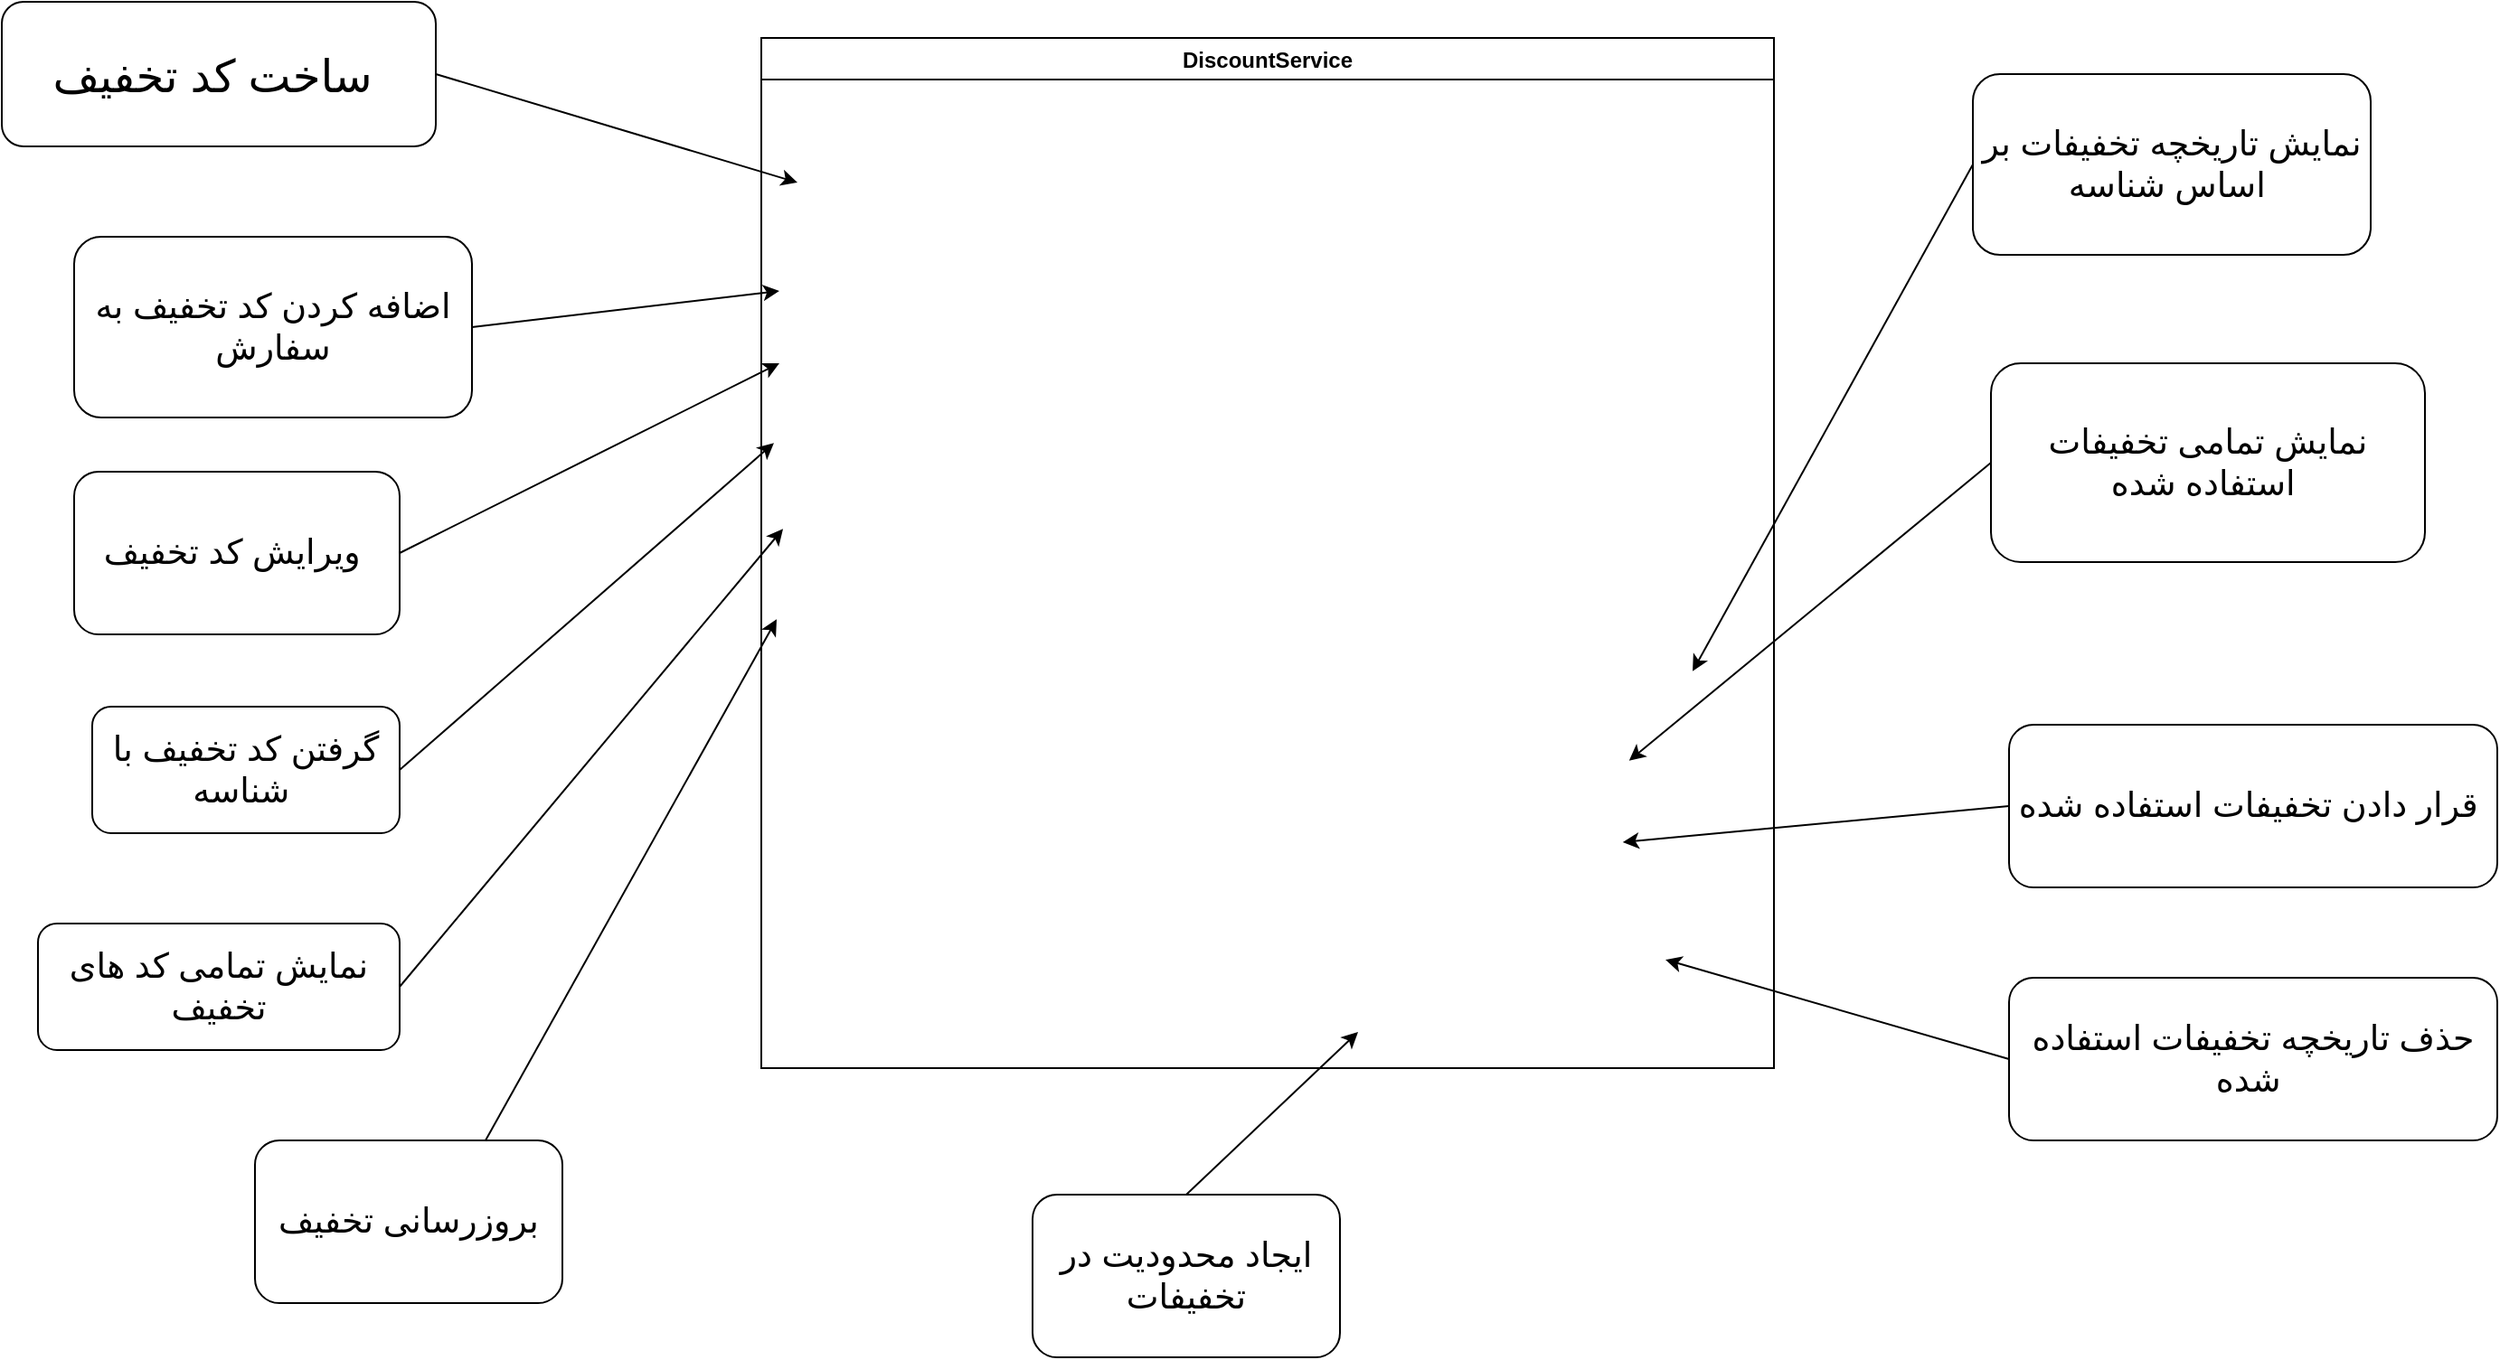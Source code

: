 <mxfile>
    <diagram id="tgnX6njgTuQziLs_TpqI" name="Page-1">
        <mxGraphModel dx="2011" dy="1620" grid="1" gridSize="10" guides="1" tooltips="1" connect="1" arrows="1" fold="1" page="1" pageScale="1" pageWidth="1654" pageHeight="1169" math="0" shadow="0">
            <root>
                <mxCell id="0"/>
                <mxCell id="1" parent="0"/>
                <mxCell id="2" value="DiscountService" style="swimlane;" parent="1" vertex="1">
                    <mxGeometry x="530" y="250" width="560" height="570" as="geometry"/>
                </mxCell>
                <mxCell id="3" value="&lt;table border=&quot;0&quot; cellpadding=&quot;0&quot; cellspacing=&quot;0&quot; dir=&quot;RTL&quot; width=&quot;229&quot; style=&quot;border-collapse: collapse ; width: 172pt ; font-size: 36px&quot;&gt; &lt;colgroup&gt;&lt;col width=&quot;229&quot; style=&quot;width: 172pt&quot;&gt;&lt;/colgroup&gt; &lt;tbody&gt;&lt;tr style=&quot;height: 13.2pt&quot;&gt;  &lt;td height=&quot;18&quot; class=&quot;xl65&quot; dir=&quot;LTR&quot; align=&quot;left&quot; width=&quot;229&quot; style=&quot;height: 13.2pt ; width: 172pt&quot;&gt;&lt;font style=&quot;font-size: 36px&quot;&gt;&lt;font color=&quot;#ffffff&quot; style=&quot;font-size: 36px&quot;&gt;CreateDiscount&lt;/font&gt;&lt;br&gt;&lt;/font&gt;&lt;/td&gt; &lt;/tr&gt; &lt;tr style=&quot;height: 13.2pt&quot;&gt;  &lt;td height=&quot;18&quot; class=&quot;xl65&quot; dir=&quot;LTR&quot; align=&quot;left&quot; style=&quot;height: 13.2pt&quot;&gt;&lt;font color=&quot;#ffffff&quot; style=&quot;font-size: 36px&quot;&gt;CanApplyDiscountToOrder&lt;/font&gt;&lt;/td&gt;&lt;/tr&gt;&lt;tr style=&quot;height: 13.2pt&quot;&gt;&lt;td height=&quot;18&quot; class=&quot;xl65&quot; dir=&quot;LTR&quot; align=&quot;left&quot; style=&quot;height: 13.2pt&quot;&gt;&lt;font style=&quot;font-size: 36px&quot; color=&quot;#ffffff&quot;&gt;EditDiscount&lt;/font&gt;&lt;/td&gt; &lt;/tr&gt; &lt;tr style=&quot;height: 13.2pt&quot;&gt;  &lt;td height=&quot;18&quot; class=&quot;xl65&quot; dir=&quot;LTR&quot; align=&quot;left&quot; style=&quot;height: 13.2pt&quot;&gt;&lt;font color=&quot;#ffffff&quot; style=&quot;font-size: 36px&quot;&gt;GetDiscountById&lt;/font&gt;&lt;/td&gt;&lt;/tr&gt;&lt;tr style=&quot;height: 13.2pt&quot;&gt;&lt;td height=&quot;18&quot; class=&quot;xl65&quot; dir=&quot;LTR&quot; align=&quot;left&quot; style=&quot;height: 13.2pt&quot;&gt;&lt;font color=&quot;#ffffff&quot; style=&quot;font-size: 36px&quot;&gt;GetAllDiscounts&lt;/font&gt;&lt;/td&gt;&lt;/tr&gt;&lt;tr style=&quot;height: 13.2pt&quot;&gt;&lt;td height=&quot;18&quot; class=&quot;xl65&quot; dir=&quot;LTR&quot; align=&quot;left&quot; style=&quot;height: 13.2pt&quot;&gt;&lt;font style=&quot;font-size: 36px&quot; color=&quot;#ffffff&quot;&gt;UpdateDiscount&lt;/font&gt;&lt;/td&gt; &lt;/tr&gt; &lt;tr style=&quot;height: 13.2pt&quot;&gt;  &lt;td height=&quot;18&quot; class=&quot;xl65&quot; dir=&quot;LTR&quot; align=&quot;left&quot; style=&quot;height: 13.2pt&quot;&gt;&lt;font style=&quot;font-size: 36px&quot;&gt;&lt;font color=&quot;#ffffff&quot; style=&quot;font-size: 36px&quot;&gt;GetDiscountUsageHistoryById&lt;/font&gt;&lt;br&gt;&lt;/font&gt;&lt;/td&gt; &lt;/tr&gt; &lt;tr style=&quot;height: 13.2pt&quot;&gt;  &lt;td height=&quot;18&quot; class=&quot;xl65&quot; dir=&quot;LTR&quot; align=&quot;left&quot; style=&quot;height: 13.2pt&quot;&gt;&lt;font style=&quot;font-size: 36px&quot;&gt;&lt;font color=&quot;#ffffff&quot; style=&quot;font-size: 36px&quot;&gt;GetAllDiscountUsageHistory&lt;/font&gt;&lt;br&gt;&lt;/font&gt;&lt;/td&gt; &lt;/tr&gt; &lt;tr style=&quot;height: 13.2pt&quot;&gt;  &lt;td height=&quot;18&quot; class=&quot;xl65&quot; dir=&quot;LTR&quot; align=&quot;left&quot; style=&quot;height: 13.2pt&quot;&gt;&lt;font style=&quot;font-size: 36px&quot;&gt;&lt;font color=&quot;#ffffff&quot; style=&quot;font-size: 36px&quot;&gt;InsertDiscountUsageHistory&lt;/font&gt;&lt;br&gt;&lt;/font&gt;&lt;/td&gt; &lt;/tr&gt; &lt;tr style=&quot;height: 13.2pt&quot;&gt;  &lt;td height=&quot;18&quot; class=&quot;xl65&quot; dir=&quot;LTR&quot; align=&quot;left&quot; style=&quot;height: 13.2pt&quot;&gt;&lt;font style=&quot;font-size: 36px&quot;&gt;&lt;font color=&quot;#ffffff&quot; style=&quot;font-size: 36px&quot;&gt;DeleteDiscountUsageHistory&lt;/font&gt;&lt;br&gt;&lt;/font&gt;&lt;/td&gt; &lt;/tr&gt; &lt;tr style=&quot;height: 13.2pt&quot;&gt;  &lt;td height=&quot;18&quot; class=&quot;xl65&quot; dir=&quot;LTR&quot; align=&quot;left&quot; style=&quot;height: 13.2pt&quot;&gt;&lt;font style=&quot;font-size: 36px&quot;&gt;&lt;font color=&quot;#ffffff&quot; style=&quot;font-size: 36px&quot;&gt;SetdiscountLimitation&lt;/font&gt;&lt;br&gt;&lt;/font&gt;&lt;/td&gt; &lt;/tr&gt; &lt;tr style=&quot;height: 13.2pt&quot;&gt;  &lt;td height=&quot;18&quot; class=&quot;xl65&quot; dir=&quot;LTR&quot; align=&quot;left&quot; style=&quot;height: 13.2pt&quot;&gt;&lt;font style=&quot;font-size: 36px&quot;&gt;&lt;br&gt;&lt;/font&gt;&lt;/td&gt;&lt;/tr&gt;&lt;/tbody&gt;&lt;/table&gt;" style="text;html=1;align=center;verticalAlign=middle;resizable=0;points=[];autosize=1;strokeColor=none;fillColor=none;perimeterSpacing=1;" parent="2" vertex="1">
                    <mxGeometry x="10" y="220" width="500" height="220" as="geometry"/>
                </mxCell>
                <mxCell id="16" style="edgeStyle=none;html=1;exitX=1;exitY=0.5;exitDx=0;exitDy=0;fontSize=25;" parent="1" source="8" edge="1">
                    <mxGeometry relative="1" as="geometry">
                        <mxPoint x="550" y="330" as="targetPoint"/>
                    </mxGeometry>
                </mxCell>
                <mxCell id="8" value="&lt;font style=&quot;font-size: 25px&quot;&gt;ساخت کد تخفیف&amp;nbsp;&lt;/font&gt;" style="rounded=1;whiteSpace=wrap;html=1;" parent="1" vertex="1">
                    <mxGeometry x="110" y="230" width="240" height="80" as="geometry"/>
                </mxCell>
                <mxCell id="28" style="edgeStyle=none;html=1;exitX=0;exitY=0.5;exitDx=0;exitDy=0;entryX=0.931;entryY=1.018;entryDx=0;entryDy=0;entryPerimeter=0;fontSize=25;" parent="1" source="9" target="3" edge="1">
                    <mxGeometry relative="1" as="geometry"/>
                </mxCell>
                <mxCell id="9" value="&lt;font style=&quot;font-size: 19px&quot;&gt;قرار دادن تخفیفات استفاده شده&amp;nbsp;&lt;/font&gt;" style="rounded=1;whiteSpace=wrap;html=1;" parent="1" vertex="1">
                    <mxGeometry x="1220" y="630" width="270" height="90" as="geometry"/>
                </mxCell>
                <mxCell id="27" style="edgeStyle=none;html=1;exitX=0;exitY=0.5;exitDx=0;exitDy=0;entryX=0.938;entryY=0.815;entryDx=0;entryDy=0;entryPerimeter=0;fontSize=25;" parent="1" source="10" target="3" edge="1">
                    <mxGeometry relative="1" as="geometry"/>
                </mxCell>
                <mxCell id="10" value="&lt;font style=&quot;font-size: 19px&quot;&gt;نمایش تمامی تخفیفات استفاده شده&amp;nbsp;&lt;/font&gt;" style="rounded=1;whiteSpace=wrap;html=1;" parent="1" vertex="1">
                    <mxGeometry x="1210" y="430" width="240" height="110" as="geometry"/>
                </mxCell>
                <mxCell id="26" style="edgeStyle=none;html=1;exitX=0;exitY=0.5;exitDx=0;exitDy=0;entryX=1.008;entryY=0.592;entryDx=0;entryDy=0;entryPerimeter=0;fontSize=25;" parent="1" source="11" target="3" edge="1">
                    <mxGeometry relative="1" as="geometry"/>
                </mxCell>
                <mxCell id="11" value="&lt;span style=&quot;font-size: 19px&quot;&gt;نمایش تاریخچه تخفیفات بر اساس شناسه&amp;nbsp;&lt;/span&gt;" style="rounded=1;whiteSpace=wrap;html=1;" parent="1" vertex="1">
                    <mxGeometry x="1200" y="270" width="220" height="100" as="geometry"/>
                </mxCell>
                <mxCell id="17" style="edgeStyle=none;html=1;exitX=1;exitY=0.5;exitDx=0;exitDy=0;fontSize=25;" parent="1" source="12" edge="1">
                    <mxGeometry relative="1" as="geometry">
                        <mxPoint x="540" y="390" as="targetPoint"/>
                    </mxGeometry>
                </mxCell>
                <mxCell id="12" value="&lt;font style=&quot;font-size: 19px&quot;&gt;اضافه کردن کد تخفیف به سفارش&lt;/font&gt;" style="rounded=1;whiteSpace=wrap;html=1;" parent="1" vertex="1">
                    <mxGeometry x="150" y="360" width="220" height="100" as="geometry"/>
                </mxCell>
                <mxCell id="20" style="edgeStyle=none;html=1;exitX=1;exitY=0.5;exitDx=0;exitDy=0;fontSize=25;" parent="1" source="13" edge="1">
                    <mxGeometry relative="1" as="geometry">
                        <mxPoint x="540" y="430" as="targetPoint"/>
                    </mxGeometry>
                </mxCell>
                <mxCell id="13" value="&lt;font style=&quot;font-size: 19px&quot;&gt;ویرایش کد تخفیف&amp;nbsp;&lt;/font&gt;" style="rounded=1;whiteSpace=wrap;html=1;" parent="1" vertex="1">
                    <mxGeometry x="150" y="490" width="180" height="90" as="geometry"/>
                </mxCell>
                <mxCell id="21" style="edgeStyle=none;html=1;exitX=1;exitY=0.5;exitDx=0;exitDy=0;entryX=-0.004;entryY=0.023;entryDx=0;entryDy=0;entryPerimeter=0;fontSize=25;" parent="1" source="14" target="3" edge="1">
                    <mxGeometry relative="1" as="geometry"/>
                </mxCell>
                <mxCell id="14" value="&lt;font style=&quot;font-size: 19px&quot;&gt;گرفتن کد تخفیف با شناسه&amp;nbsp;&lt;/font&gt;" style="rounded=1;whiteSpace=wrap;html=1;" parent="1" vertex="1">
                    <mxGeometry x="160" y="620" width="170" height="70" as="geometry"/>
                </mxCell>
                <mxCell id="23" style="edgeStyle=none;html=1;exitX=1;exitY=0.5;exitDx=0;exitDy=0;entryX=0.006;entryY=0.237;entryDx=0;entryDy=0;entryPerimeter=0;fontSize=25;" parent="1" source="22" target="3" edge="1">
                    <mxGeometry relative="1" as="geometry"/>
                </mxCell>
                <mxCell id="22" value="&lt;span style=&quot;font-size: 19px&quot;&gt;نمایش تمامی کد های تخفیف&lt;/span&gt;" style="rounded=1;whiteSpace=wrap;html=1;" parent="1" vertex="1">
                    <mxGeometry x="130" y="740" width="200" height="70" as="geometry"/>
                </mxCell>
                <mxCell id="29" style="edgeStyle=none;html=1;exitX=0;exitY=0.5;exitDx=0;exitDy=0;fontSize=25;" parent="1" source="24" edge="1">
                    <mxGeometry relative="1" as="geometry">
                        <mxPoint x="1030" y="760" as="targetPoint"/>
                    </mxGeometry>
                </mxCell>
                <mxCell id="24" value="&lt;font style=&quot;font-size: 19px&quot;&gt;حذف تاریخچه تخفیفات استفاده شده&amp;nbsp;&lt;/font&gt;" style="rounded=1;whiteSpace=wrap;html=1;" parent="1" vertex="1">
                    <mxGeometry x="1220" y="770" width="270" height="90" as="geometry"/>
                </mxCell>
                <mxCell id="30" style="edgeStyle=none;html=1;exitX=0.75;exitY=0;exitDx=0;exitDy=0;entryX=-0.001;entryY=0.462;entryDx=0;entryDy=0;entryPerimeter=0;fontSize=19;" parent="1" source="25" target="3" edge="1">
                    <mxGeometry relative="1" as="geometry"/>
                </mxCell>
                <mxCell id="25" value="&lt;font style=&quot;font-size: 19px&quot;&gt;بروزرسانی تخفیف&lt;/font&gt;" style="rounded=1;whiteSpace=wrap;html=1;" parent="1" vertex="1">
                    <mxGeometry x="250" y="860" width="170" height="90" as="geometry"/>
                </mxCell>
                <mxCell id="32" style="edgeStyle=none;html=1;exitX=0.5;exitY=0;exitDx=0;exitDy=0;" edge="1" parent="1" source="31">
                    <mxGeometry relative="1" as="geometry">
                        <mxPoint x="860" y="800" as="targetPoint"/>
                    </mxGeometry>
                </mxCell>
                <mxCell id="31" value="&lt;span style=&quot;font-size: 19px&quot;&gt;ایجاد محدودیت در تخفیفات&lt;/span&gt;" style="rounded=1;whiteSpace=wrap;html=1;" vertex="1" parent="1">
                    <mxGeometry x="680" y="890" width="170" height="90" as="geometry"/>
                </mxCell>
            </root>
        </mxGraphModel>
    </diagram>
</mxfile>